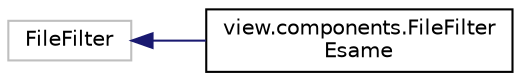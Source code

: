 digraph "Grafico della gerarchia delle classi"
{
 // LATEX_PDF_SIZE
  edge [fontname="Helvetica",fontsize="10",labelfontname="Helvetica",labelfontsize="10"];
  node [fontname="Helvetica",fontsize="10",shape=record];
  rankdir="LR";
  Node19 [label="FileFilter",height=0.2,width=0.4,color="grey75", fillcolor="white", style="filled",tooltip=" "];
  Node19 -> Node0 [dir="back",color="midnightblue",fontsize="10",style="solid",fontname="Helvetica"];
  Node0 [label="view.components.FileFilter\lEsame",height=0.2,width=0.4,color="black", fillcolor="white", style="filled",URL="$classview_1_1components_1_1FileFilterEsame.html",tooltip=" "];
}
